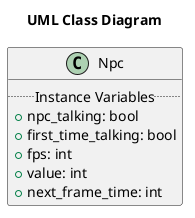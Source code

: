 @startuml npc
scale 1
title  "UML Class Diagram"
class Npc {
	.. Instance Variables ..
	+ npc_talking: bool
	+ first_time_talking: bool
    + fps: int
    + value: int
    + next_frame_time: int
}
@enduml